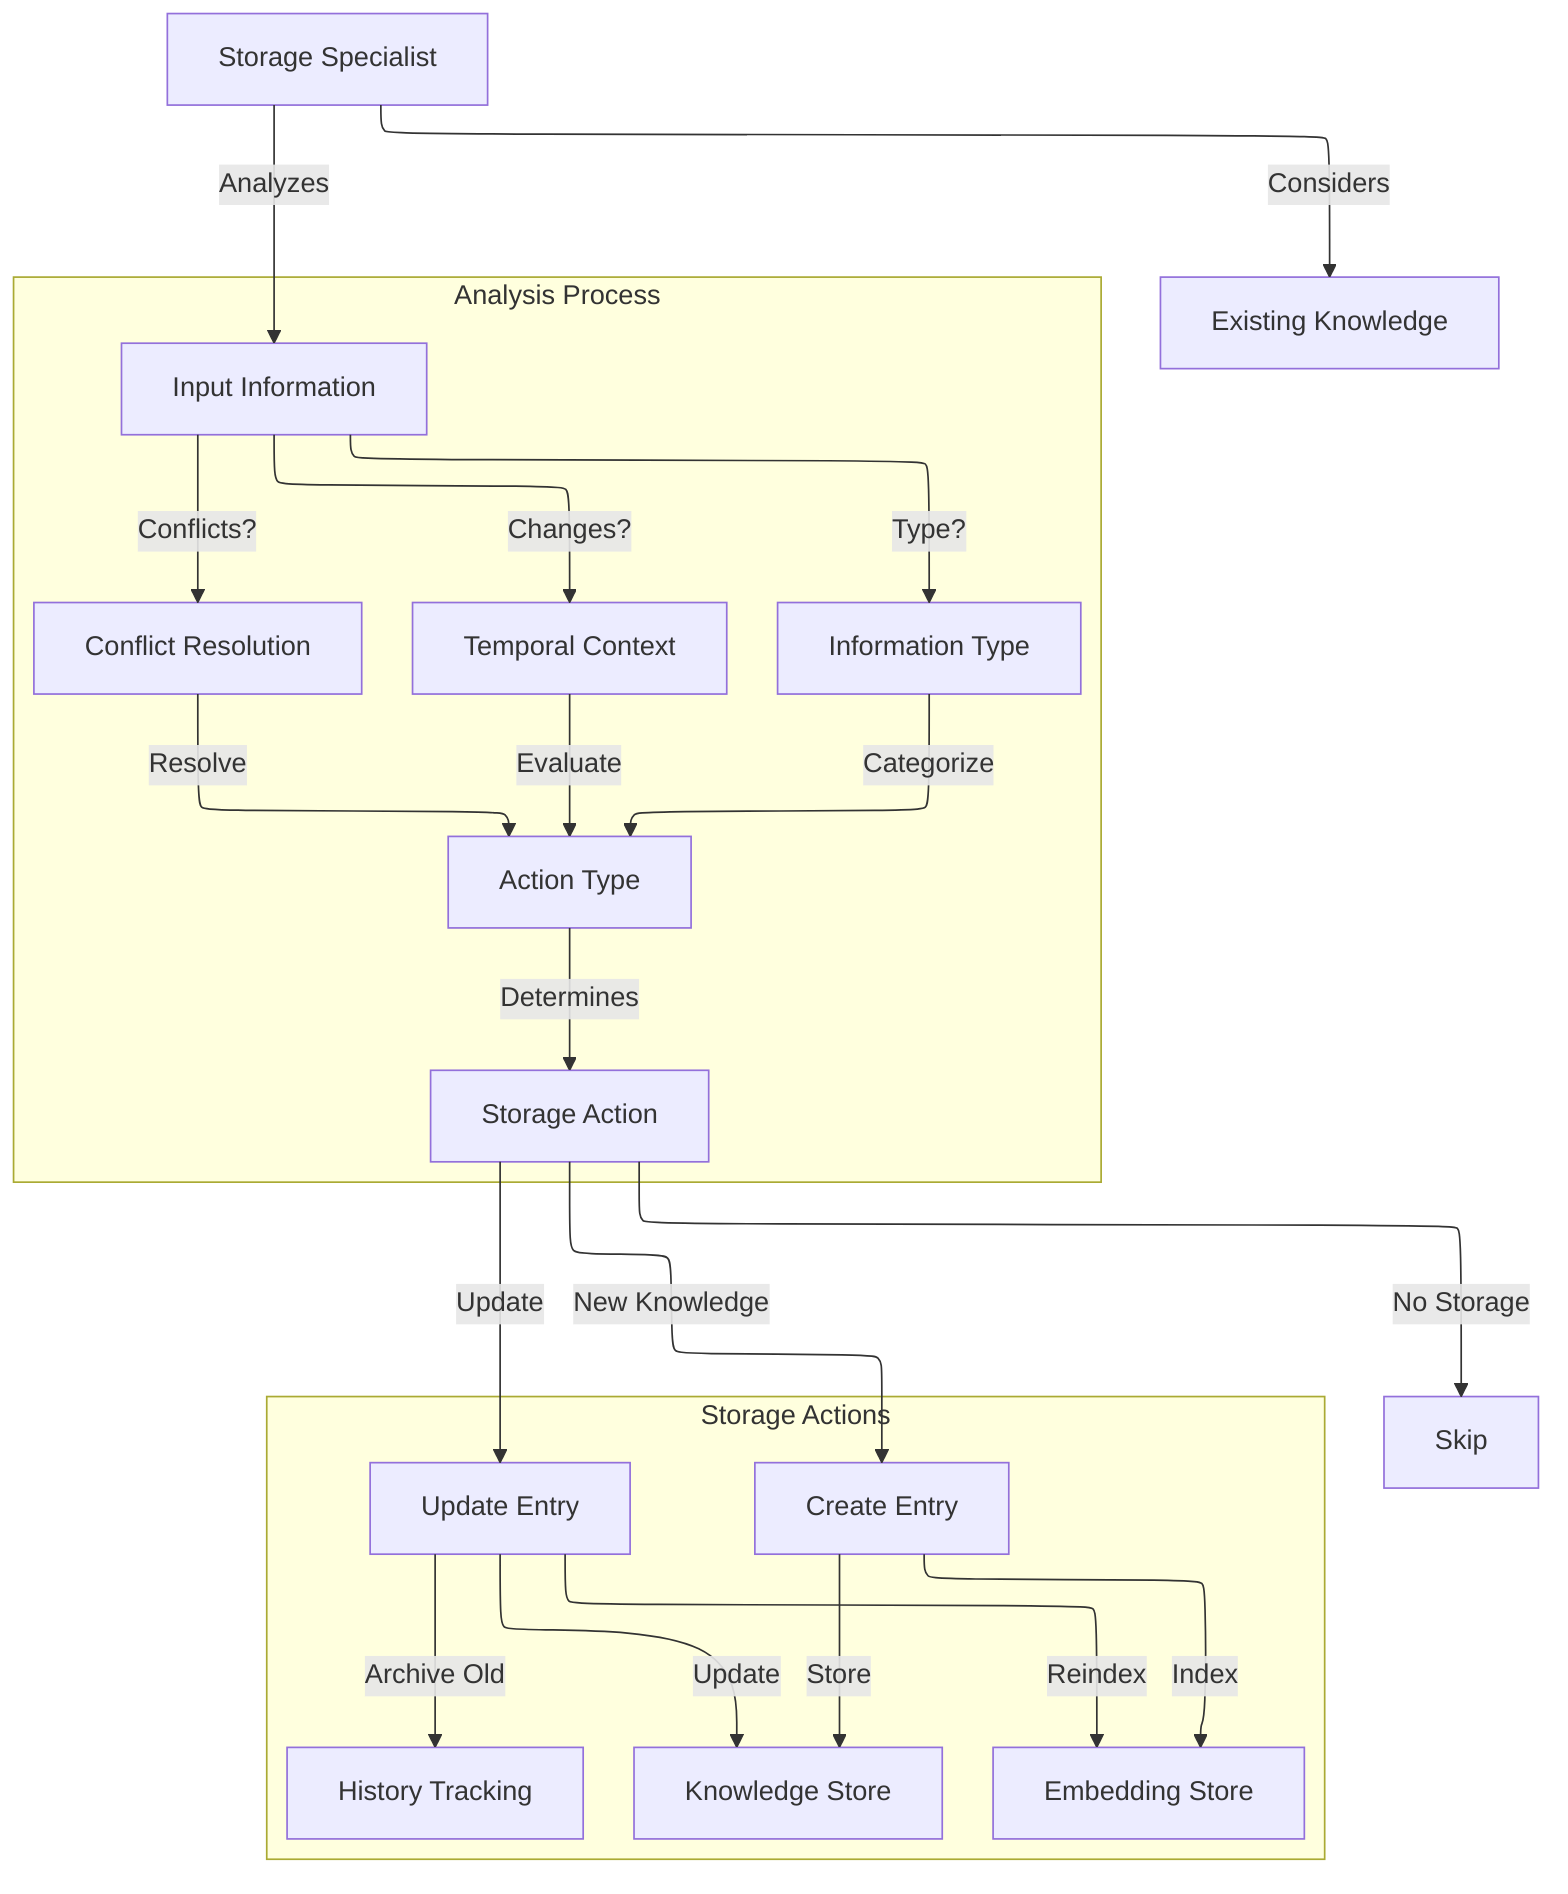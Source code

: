 ---
config:
  layout: elk
---
flowchart TD
 subgraph subGraph0["Analysis Process"]
        IT["Information Type"]
        I["Input Information"]
        TC["Temporal Context"]
        CR["Conflict Resolution"]
        AT["Action Type"]
        SA["Storage Action"]
  end
 subgraph subGraph1["Storage Actions"]
        KS["Knowledge Store"]
        NK["Create Entry"]
        ES["Embedding Store"]
        HT["History Tracking"]
        UP["Update Entry"]
  end
    SS["Storage Specialist"] -- Analyzes --> I
    SS -- Considers --> EK["Existing Knowledge"]
    I -- Type? --> IT
    I -- Changes? --> TC
    I -- Conflicts? --> CR
    IT -- Categorize --> AT
    TC -- Evaluate --> AT
    CR -- Resolve --> AT
    AT -- Determines --> SA
    SA -- No Storage --> NS["Skip"]
    SA -- New Knowledge --> NK
    SA -- Update --> UP
    NK -- Store --> KS
    NK -- Index --> ES
    UP -- Archive Old --> HT
    UP -- Update --> KS
    UP -- Reindex --> ES